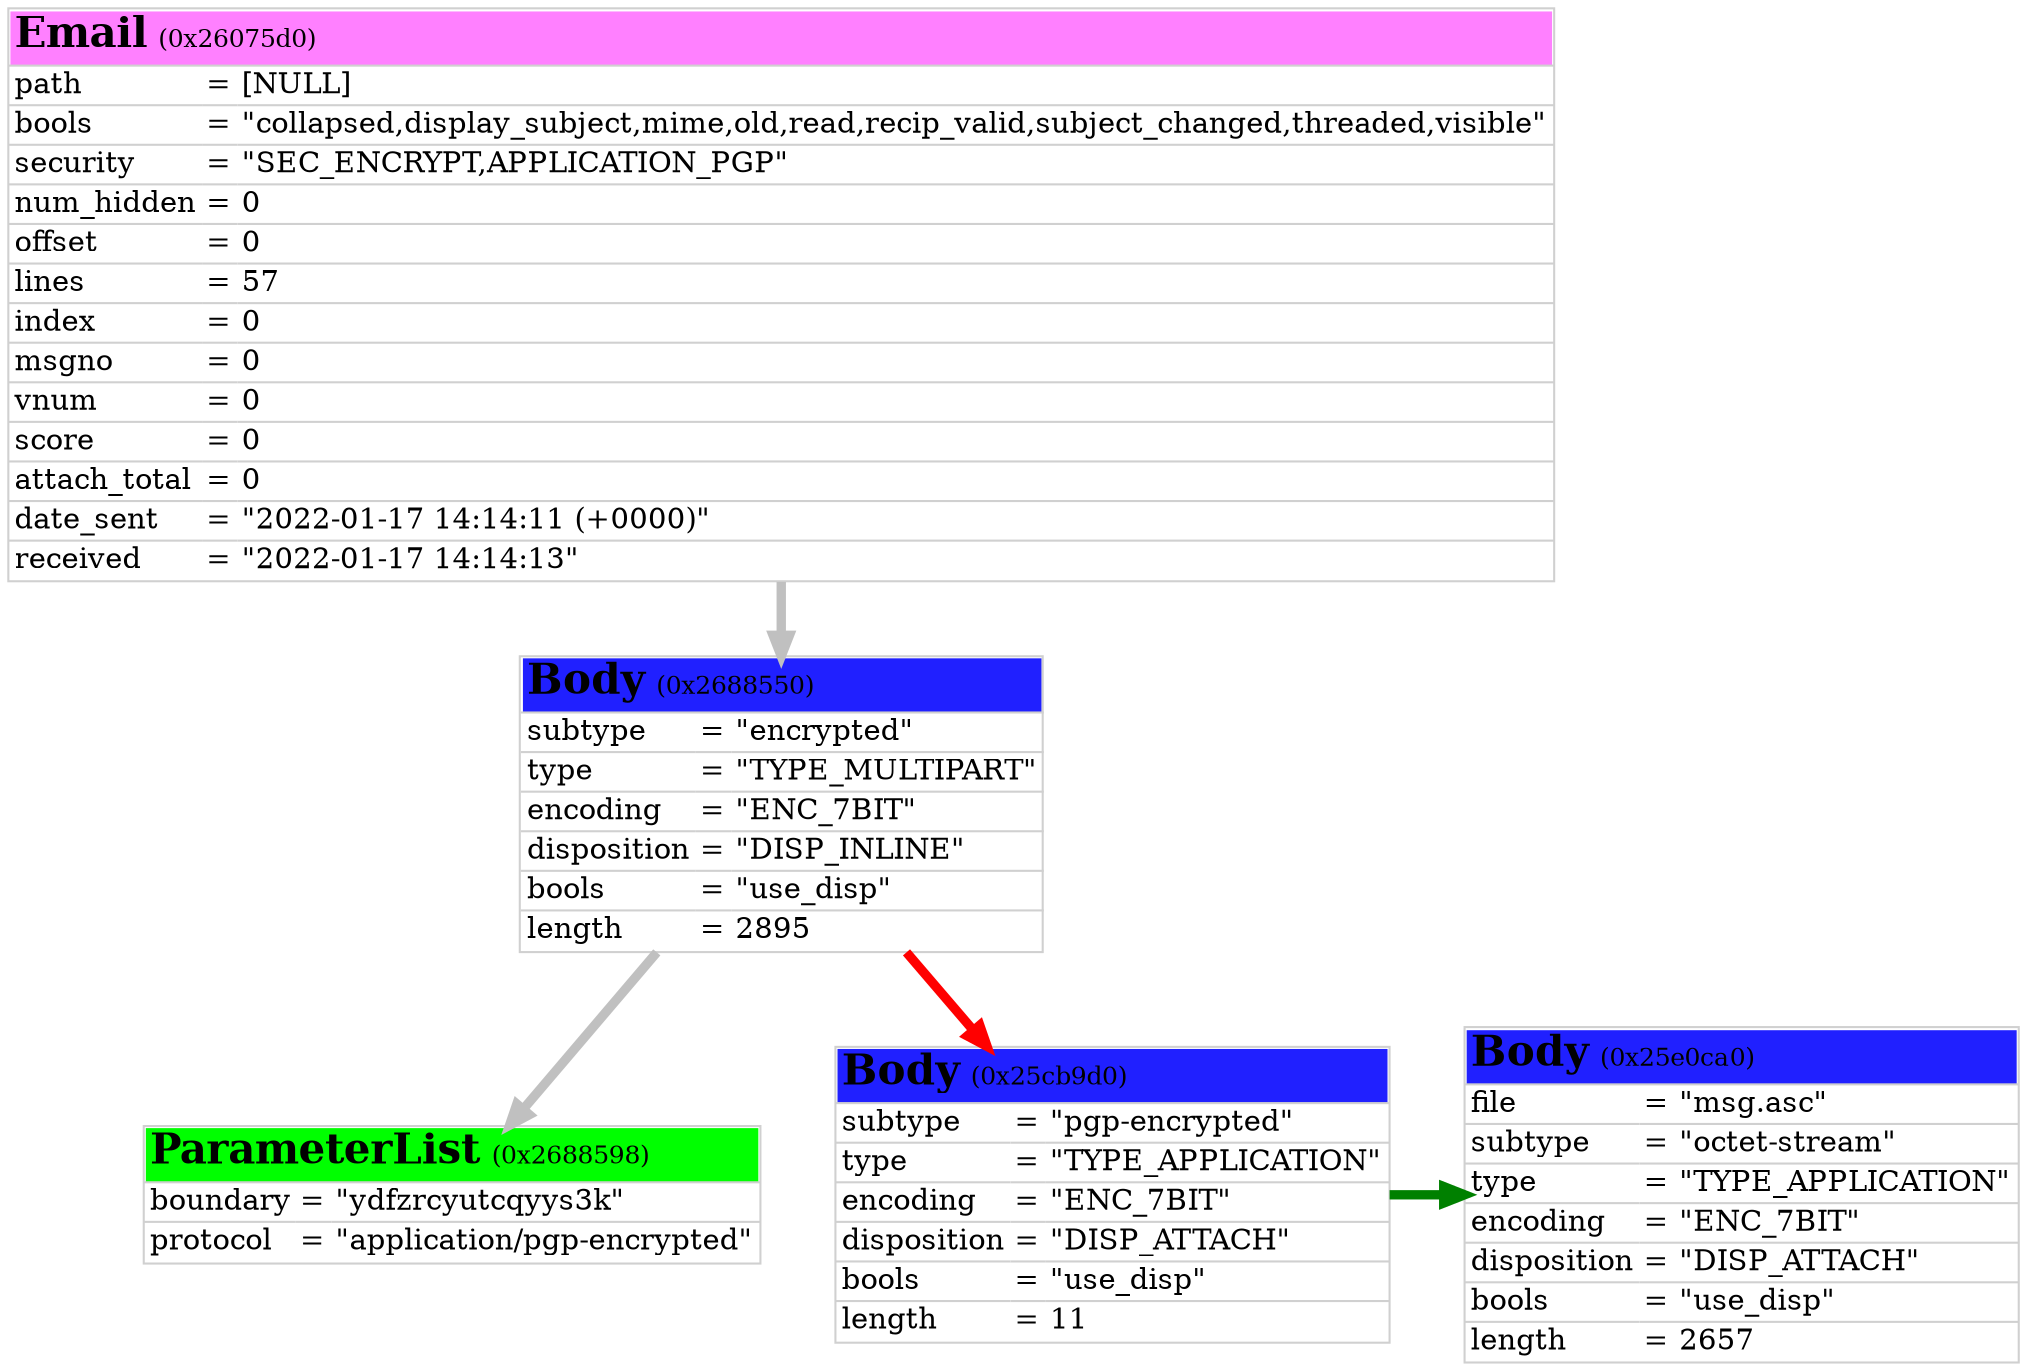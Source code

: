 digraph neomutt
{

	graph [
		rankdir="TB"
		nodesep="0.5"
		ranksep="0.5"
	];

	node [
		shape="plain"
	];

	edge [
		penwidth="4.5"
		arrowsize="1.0"
		color="#c0c0c0"
	];

	obj_0x26075d0 [
		label=<<table cellspacing="0" border="1" rows="*" color="#d0d0d0">
		<tr>
			<td border="0" align="left" bgcolor="#ff80ff" port="top" colspan="3"><font color="#000000" point-size="20"><b>Email</b></font> <font point-size="12">(0x26075d0)</font></td>
		</tr>
		<tr>
			<td border="0" align="left">path</td>
			<td border="0">=</td>
			<td border="0" align="left">[NULL]</td>
		</tr>
		<tr>
			<td border="0" align="left">bools</td>
			<td border="0">=</td>
			<td border="0" align="left">"collapsed,display_subject,mime,old,read,recip_valid,subject_changed,threaded,visible"</td>
		</tr>
		<tr>
			<td border="0" align="left">security</td>
			<td border="0">=</td>
			<td border="0" align="left">"SEC_ENCRYPT,APPLICATION_PGP"</td>
		</tr>
		<tr>
			<td border="0" align="left">num_hidden</td>
			<td border="0">=</td>
			<td border="0" align="left">0</td>
		</tr>
		<tr>
			<td border="0" align="left">offset</td>
			<td border="0">=</td>
			<td border="0" align="left">0</td>
		</tr>
		<tr>
			<td border="0" align="left">lines</td>
			<td border="0">=</td>
			<td border="0" align="left">57</td>
		</tr>
		<tr>
			<td border="0" align="left">index</td>
			<td border="0">=</td>
			<td border="0" align="left">0</td>
		</tr>
		<tr>
			<td border="0" align="left">msgno</td>
			<td border="0">=</td>
			<td border="0" align="left">0</td>
		</tr>
		<tr>
			<td border="0" align="left">vnum</td>
			<td border="0">=</td>
			<td border="0" align="left">0</td>
		</tr>
		<tr>
			<td border="0" align="left">score</td>
			<td border="0">=</td>
			<td border="0" align="left">0</td>
		</tr>
		<tr>
			<td border="0" align="left">attach_total</td>
			<td border="0">=</td>
			<td border="0" align="left">0</td>
		</tr>
		<tr>
			<td border="0" align="left">date_sent</td>
			<td border="0">=</td>
			<td border="0" align="left">"2022-01-17 14:14:11 (+0000)"</td>
		</tr>
		<tr>
			<td border="0" align="left">received</td>
			<td border="0">=</td>
			<td border="0" align="left">"2022-01-17 14:14:13"</td>
		</tr>
		</table>>
	];

	obj_0x2688550 [
		label=<<table cellspacing="0" border="1" rows="*" color="#d0d0d0">
		<tr>
			<td border="0" align="left" bgcolor="#2020ff" port="top" colspan="3"><font color="#000000" point-size="20"><b>Body</b></font> <font point-size="12">(0x2688550)</font></td>
		</tr>
		<tr>
			<td border="0" align="left">subtype</td>
			<td border="0">=</td>
			<td border="0" align="left">"encrypted"</td>
		</tr>
		<tr>
			<td border="0" align="left">type</td>
			<td border="0">=</td>
			<td border="0" align="left">"TYPE_MULTIPART"</td>
		</tr>
		<tr>
			<td border="0" align="left">encoding</td>
			<td border="0">=</td>
			<td border="0" align="left">"ENC_7BIT"</td>
		</tr>
		<tr>
			<td border="0" align="left">disposition</td>
			<td border="0">=</td>
			<td border="0" align="left">"DISP_INLINE"</td>
		</tr>
		<tr>
			<td border="0" align="left">bools</td>
			<td border="0">=</td>
			<td border="0" align="left">"use_disp"</td>
		</tr>
		<tr>
			<td border="0" align="left">length</td>
			<td border="0">=</td>
			<td border="0" align="left">2895</td>
		</tr>
		</table>>
	];

	obj_0x2688598 [
		label=<<table cellspacing="0" border="1" rows="*" color="#d0d0d0">
		<tr>
			<td border="0" align="left" bgcolor="#00ff00" port="top" colspan="3"><font color="#000000" point-size="20"><b>ParameterList</b></font> <font point-size="12">(0x2688598)</font></td>
		</tr>
		<tr>
			<td border="0" align="left">boundary</td>
			<td border="0">=</td>
			<td border="0" align="left">"ydfzrcyutcqyys3k"</td>
		</tr>
		<tr>
			<td border="0" align="left">protocol</td>
			<td border="0">=</td>
			<td border="0" align="left">"application/pgp-encrypted"</td>
		</tr>
		</table>>
	];

	obj_0x25cb9d0 [
		label=<<table cellspacing="0" border="1" rows="*" color="#d0d0d0">
		<tr>
			<td border="0" align="left" bgcolor="#2020ff" port="top" colspan="3"><font color="#000000" point-size="20"><b>Body</b></font> <font point-size="12">(0x25cb9d0)</font></td>
		</tr>
		<tr>
			<td border="0" align="left">subtype</td>
			<td border="0">=</td>
			<td border="0" align="left">"pgp-encrypted"</td>
		</tr>
		<tr>
			<td border="0" align="left">type</td>
			<td border="0">=</td>
			<td border="0" align="left">"TYPE_APPLICATION"</td>
		</tr>
		<tr>
			<td border="0" align="left">encoding</td>
			<td border="0">=</td>
			<td border="0" align="left">"ENC_7BIT"</td>
		</tr>
		<tr>
			<td border="0" align="left">disposition</td>
			<td border="0">=</td>
			<td border="0" align="left">"DISP_ATTACH"</td>
		</tr>
		<tr>
			<td border="0" align="left">bools</td>
			<td border="0">=</td>
			<td border="0" align="left">"use_disp"</td>
		</tr>
		<tr>
			<td border="0" align="left">length</td>
			<td border="0">=</td>
			<td border="0" align="left">11</td>
		</tr>
		</table>>
	];

	obj_0x25e0ca0 [
		label=<<table cellspacing="0" border="1" rows="*" color="#d0d0d0">
		<tr>
			<td border="0" align="left" bgcolor="#2020ff" port="top" colspan="3"><font color="#000000" point-size="20"><b>Body</b></font> <font point-size="12">(0x25e0ca0)</font></td>
		</tr>
		<tr>
			<td border="0" align="left">file</td>
			<td border="0">=</td>
			<td border="0" align="left">"msg.asc"</td>
		</tr>
		<tr>
			<td border="0" align="left">subtype</td>
			<td border="0">=</td>
			<td border="0" align="left">"octet-stream"</td>
		</tr>
		<tr>
			<td border="0" align="left">type</td>
			<td border="0">=</td>
			<td border="0" align="left">"TYPE_APPLICATION"</td>
		</tr>
		<tr>
			<td border="0" align="left">encoding</td>
			<td border="0">=</td>
			<td border="0" align="left">"ENC_7BIT"</td>
		</tr>
		<tr>
			<td border="0" align="left">disposition</td>
			<td border="0">=</td>
			<td border="0" align="left">"DISP_ATTACH"</td>
		</tr>
		<tr>
			<td border="0" align="left">bools</td>
			<td border="0">=</td>
			<td border="0" align="left">"use_disp"</td>
		</tr>
		<tr>
			<td border="0" align="left">length</td>
			<td border="0">=</td>
			<td border="0" align="left">2657</td>
		</tr>
		</table>>
	];


	obj_0x2688550 -> obj_0x2688598 [  edgetooltip="Body->mime_headers" color="#c0c0c0" ];
	obj_0x25cb9d0 -> obj_0x25e0ca0 [  edgetooltip="Body->next" color="#008000" ];
	{ rank=same obj_0x25cb9d0 obj_0x25e0ca0 };
	obj_0x2688550 -> obj_0x25cb9d0 [  edgetooltip="Body->parts" color="#ff0000" ];
	obj_0x26075d0 -> obj_0x2688550 [  edgetooltip="Email->body" color="#c0c0c0" ];

}
